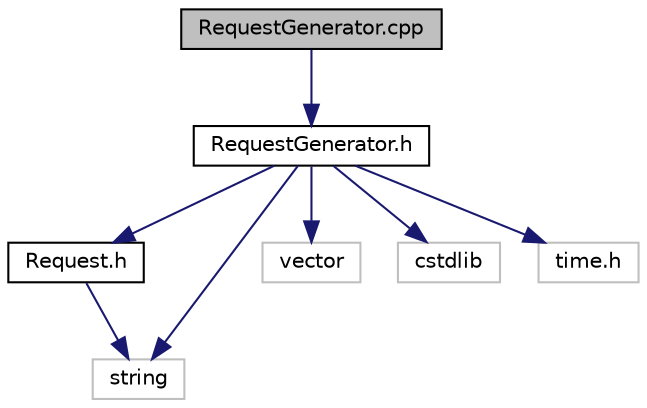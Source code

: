 digraph "RequestGenerator.cpp"
{
 // LATEX_PDF_SIZE
  edge [fontname="Helvetica",fontsize="10",labelfontname="Helvetica",labelfontsize="10"];
  node [fontname="Helvetica",fontsize="10",shape=record];
  Node1 [label="RequestGenerator.cpp",height=0.2,width=0.4,color="black", fillcolor="grey75", style="filled", fontcolor="black",tooltip="Implements the RequestGenerator class."];
  Node1 -> Node2 [color="midnightblue",fontsize="10",style="solid"];
  Node2 [label="RequestGenerator.h",height=0.2,width=0.4,color="black", fillcolor="white", style="filled",URL="$RequestGenerator_8h.html",tooltip="Defines the RequestGenerator class."];
  Node2 -> Node3 [color="midnightblue",fontsize="10",style="solid"];
  Node3 [label="Request.h",height=0.2,width=0.4,color="black", fillcolor="white", style="filled",URL="$Request_8h.html",tooltip="Declares the Request data struct."];
  Node3 -> Node4 [color="midnightblue",fontsize="10",style="solid"];
  Node4 [label="string",height=0.2,width=0.4,color="grey75", fillcolor="white", style="filled",tooltip=" "];
  Node2 -> Node5 [color="midnightblue",fontsize="10",style="solid"];
  Node5 [label="vector",height=0.2,width=0.4,color="grey75", fillcolor="white", style="filled",tooltip=" "];
  Node2 -> Node4 [color="midnightblue",fontsize="10",style="solid"];
  Node2 -> Node6 [color="midnightblue",fontsize="10",style="solid"];
  Node6 [label="cstdlib",height=0.2,width=0.4,color="grey75", fillcolor="white", style="filled",tooltip=" "];
  Node2 -> Node7 [color="midnightblue",fontsize="10",style="solid"];
  Node7 [label="time.h",height=0.2,width=0.4,color="grey75", fillcolor="white", style="filled",tooltip=" "];
}
